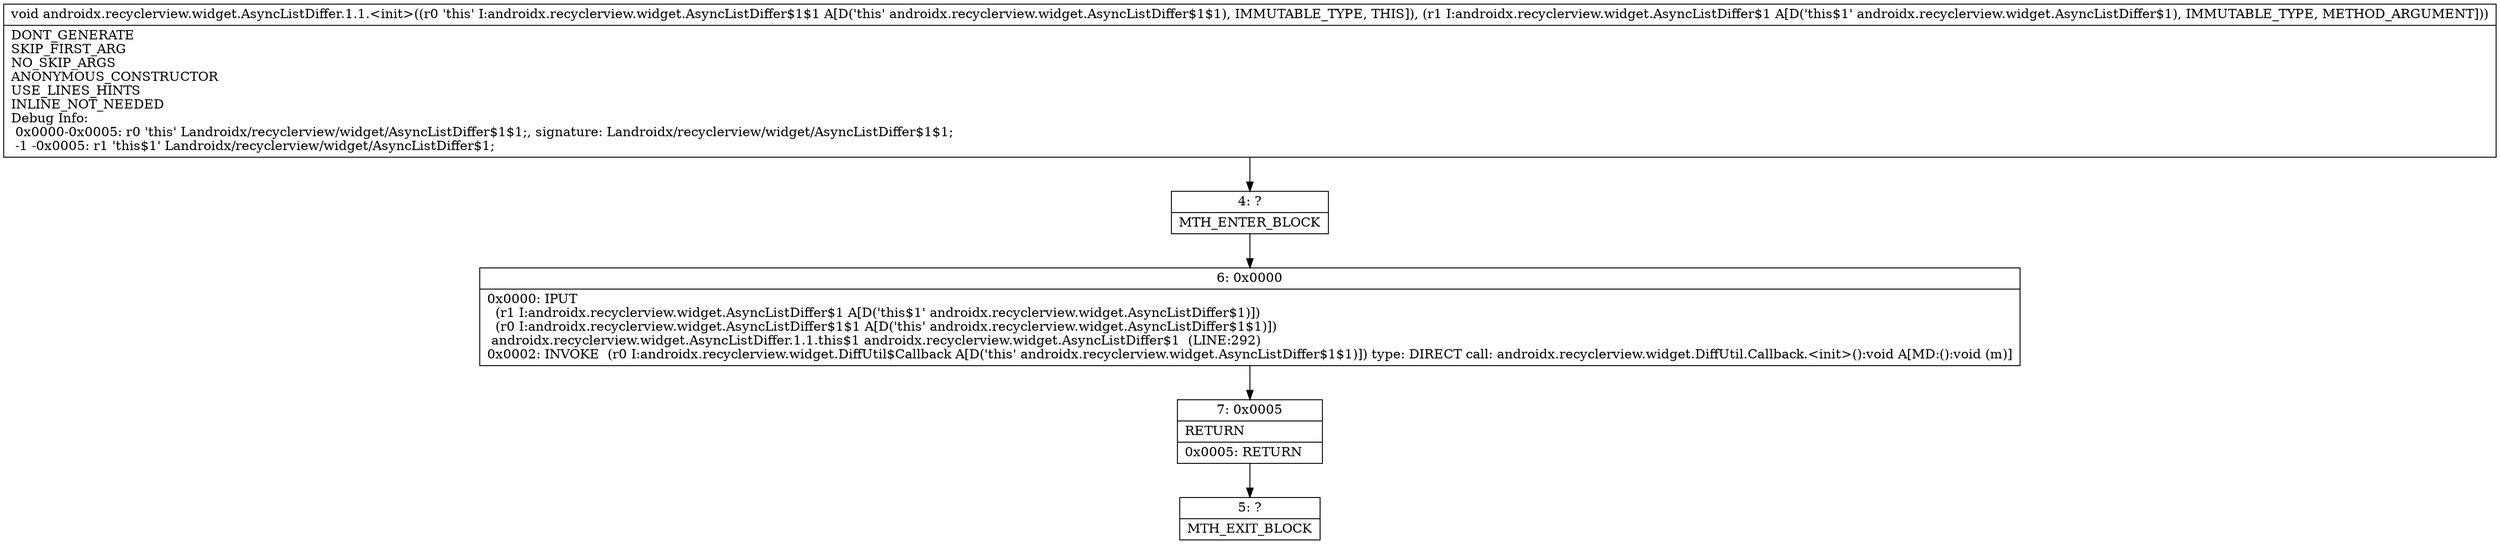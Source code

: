 digraph "CFG forandroidx.recyclerview.widget.AsyncListDiffer.1.1.\<init\>(Landroidx\/recyclerview\/widget\/AsyncListDiffer$1;)V" {
Node_4 [shape=record,label="{4\:\ ?|MTH_ENTER_BLOCK\l}"];
Node_6 [shape=record,label="{6\:\ 0x0000|0x0000: IPUT  \l  (r1 I:androidx.recyclerview.widget.AsyncListDiffer$1 A[D('this$1' androidx.recyclerview.widget.AsyncListDiffer$1)])\l  (r0 I:androidx.recyclerview.widget.AsyncListDiffer$1$1 A[D('this' androidx.recyclerview.widget.AsyncListDiffer$1$1)])\l androidx.recyclerview.widget.AsyncListDiffer.1.1.this$1 androidx.recyclerview.widget.AsyncListDiffer$1  (LINE:292)\l0x0002: INVOKE  (r0 I:androidx.recyclerview.widget.DiffUtil$Callback A[D('this' androidx.recyclerview.widget.AsyncListDiffer$1$1)]) type: DIRECT call: androidx.recyclerview.widget.DiffUtil.Callback.\<init\>():void A[MD:():void (m)]\l}"];
Node_7 [shape=record,label="{7\:\ 0x0005|RETURN\l|0x0005: RETURN   \l}"];
Node_5 [shape=record,label="{5\:\ ?|MTH_EXIT_BLOCK\l}"];
MethodNode[shape=record,label="{void androidx.recyclerview.widget.AsyncListDiffer.1.1.\<init\>((r0 'this' I:androidx.recyclerview.widget.AsyncListDiffer$1$1 A[D('this' androidx.recyclerview.widget.AsyncListDiffer$1$1), IMMUTABLE_TYPE, THIS]), (r1 I:androidx.recyclerview.widget.AsyncListDiffer$1 A[D('this$1' androidx.recyclerview.widget.AsyncListDiffer$1), IMMUTABLE_TYPE, METHOD_ARGUMENT]))  | DONT_GENERATE\lSKIP_FIRST_ARG\lNO_SKIP_ARGS\lANONYMOUS_CONSTRUCTOR\lUSE_LINES_HINTS\lINLINE_NOT_NEEDED\lDebug Info:\l  0x0000\-0x0005: r0 'this' Landroidx\/recyclerview\/widget\/AsyncListDiffer$1$1;, signature: Landroidx\/recyclerview\/widget\/AsyncListDiffer$1$1;\l  \-1 \-0x0005: r1 'this$1' Landroidx\/recyclerview\/widget\/AsyncListDiffer$1;\l}"];
MethodNode -> Node_4;Node_4 -> Node_6;
Node_6 -> Node_7;
Node_7 -> Node_5;
}

